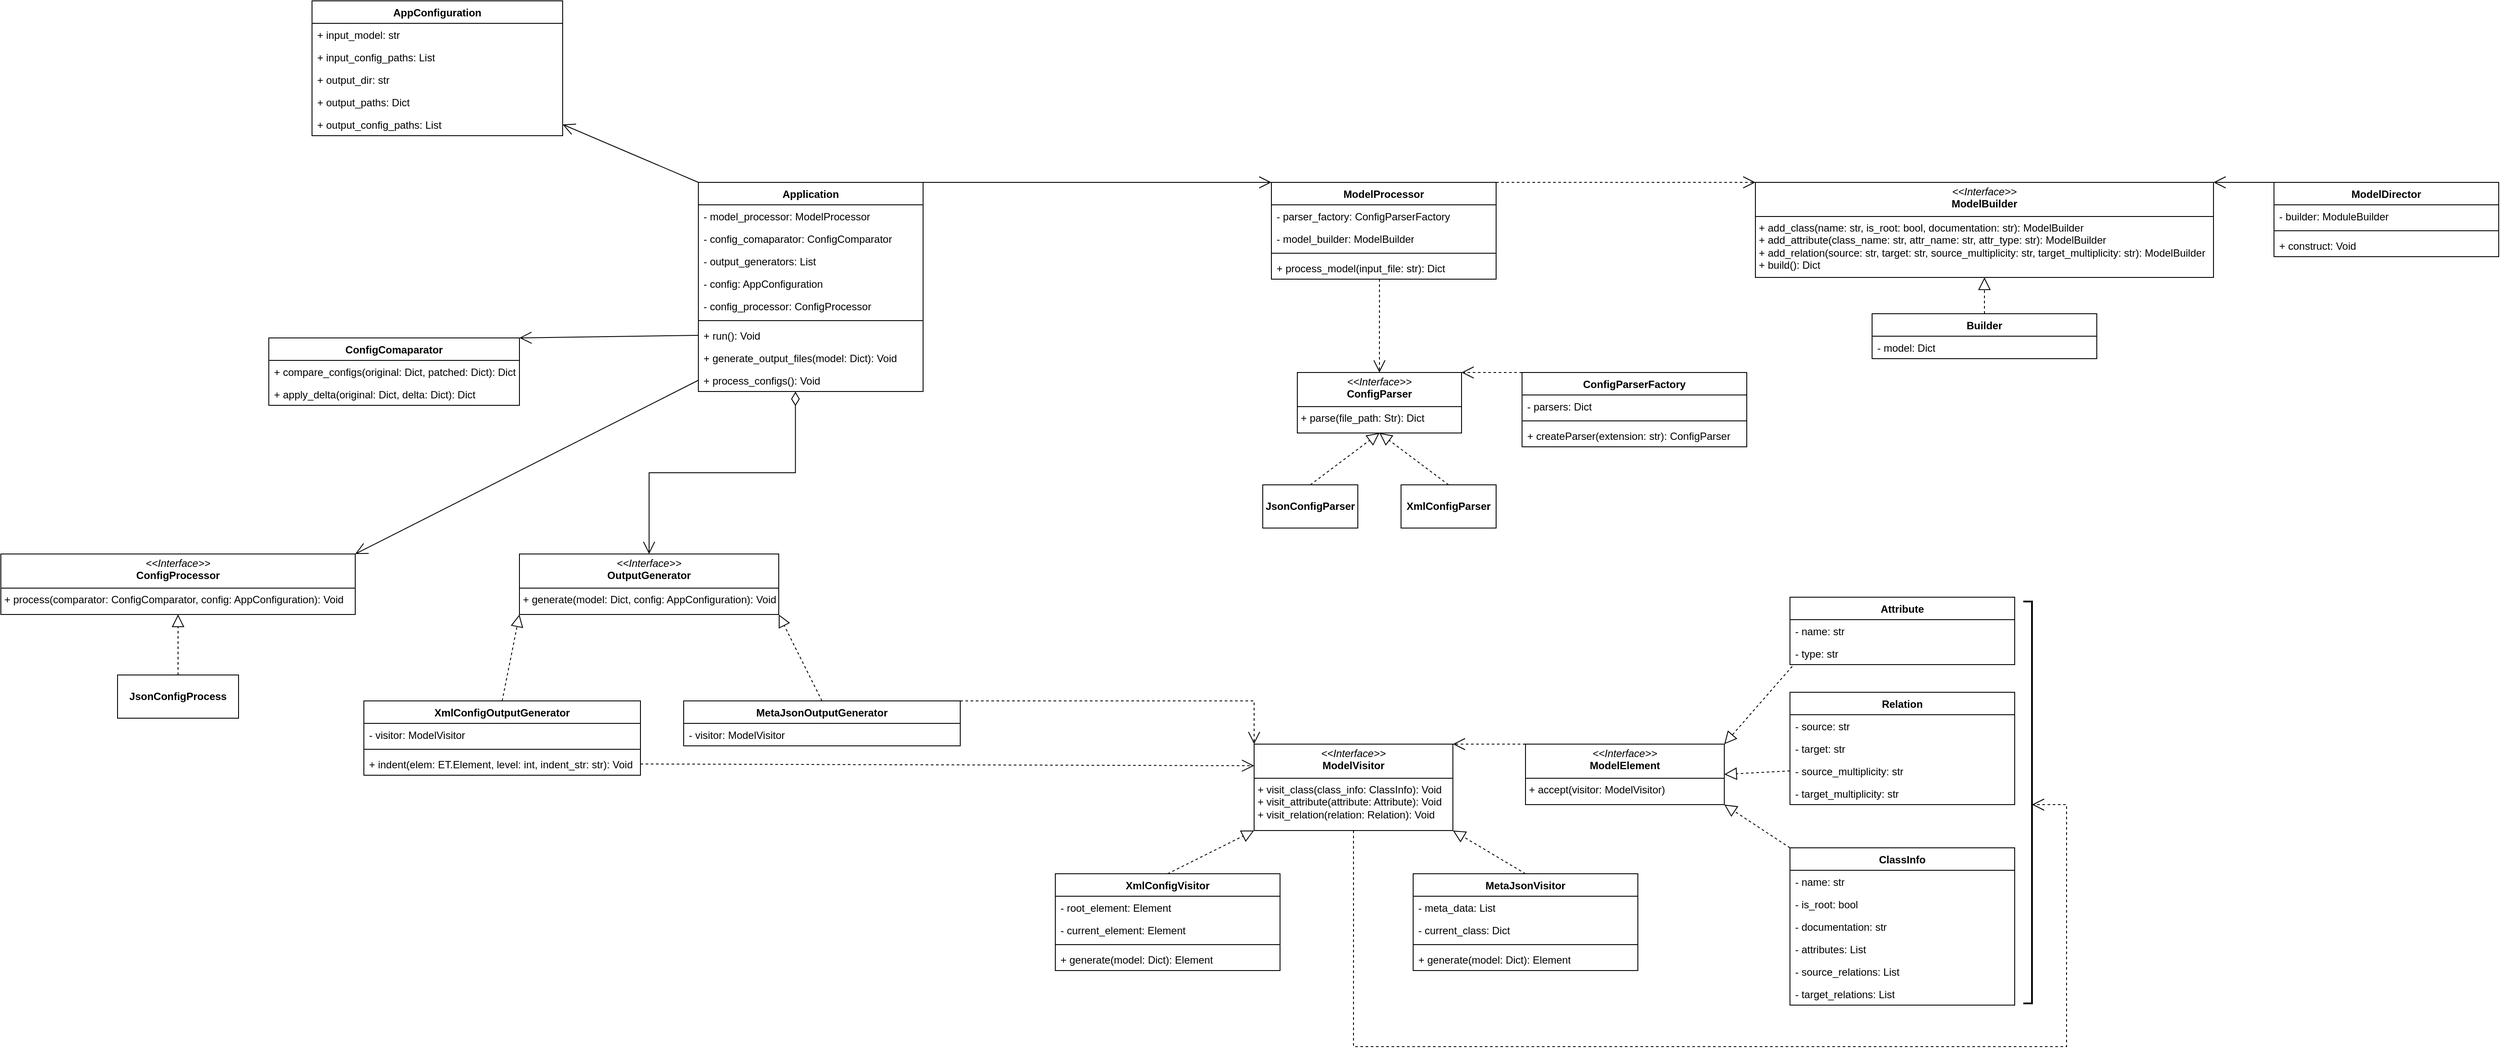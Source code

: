 <mxfile version="26.2.14">
  <diagram name="Страница — 1" id="XLZ8a2x_ipBU6Eq3fvFZ">
    <mxGraphModel dx="3387" dy="2212" grid="1" gridSize="10" guides="1" tooltips="1" connect="1" arrows="1" fold="1" page="1" pageScale="1" pageWidth="827" pageHeight="1169" math="0" shadow="0">
      <root>
        <mxCell id="0" />
        <mxCell id="1" parent="0" />
        <mxCell id="FcFjMqbY5WAz-j7tGgKp-8" value="&lt;p style=&quot;margin:0px;margin-top:4px;text-align:center;&quot;&gt;&lt;i&gt;&amp;lt;&amp;lt;Interface&amp;gt;&amp;gt;&lt;/i&gt;&lt;br&gt;&lt;b&gt;ConfigParser&lt;/b&gt;&lt;/p&gt;&lt;hr size=&quot;1&quot; style=&quot;border-style:solid;&quot;&gt;&lt;p style=&quot;margin:0px;margin-left:4px;&quot;&gt;+ parse(file_path: Str): Dict&lt;/p&gt;" style="verticalAlign=top;align=left;overflow=fill;html=1;whiteSpace=wrap;" parent="1" vertex="1">
          <mxGeometry x="150" y="220" width="190" height="70" as="geometry" />
        </mxCell>
        <mxCell id="FcFjMqbY5WAz-j7tGgKp-13" value="&lt;b&gt;JsonConfigParser&lt;/b&gt;" style="html=1;whiteSpace=wrap;" parent="1" vertex="1">
          <mxGeometry x="110" y="350" width="110" height="50" as="geometry" />
        </mxCell>
        <mxCell id="FcFjMqbY5WAz-j7tGgKp-14" value="&lt;b&gt;XmlConfigParser&lt;/b&gt;" style="html=1;whiteSpace=wrap;" parent="1" vertex="1">
          <mxGeometry x="270" y="350" width="110" height="50" as="geometry" />
        </mxCell>
        <mxCell id="FcFjMqbY5WAz-j7tGgKp-15" value="" style="endArrow=block;dashed=1;endFill=0;endSize=12;html=1;rounded=0;exitX=0.5;exitY=0;exitDx=0;exitDy=0;entryX=0.5;entryY=1;entryDx=0;entryDy=0;" parent="1" source="FcFjMqbY5WAz-j7tGgKp-13" target="FcFjMqbY5WAz-j7tGgKp-8" edge="1">
          <mxGeometry width="160" relative="1" as="geometry">
            <mxPoint x="170" y="290" as="sourcePoint" />
            <mxPoint x="330" y="290" as="targetPoint" />
          </mxGeometry>
        </mxCell>
        <mxCell id="FcFjMqbY5WAz-j7tGgKp-16" value="" style="endArrow=block;dashed=1;endFill=0;endSize=12;html=1;rounded=0;exitX=0.5;exitY=0;exitDx=0;exitDy=0;entryX=0.5;entryY=1;entryDx=0;entryDy=0;" parent="1" source="FcFjMqbY5WAz-j7tGgKp-14" target="FcFjMqbY5WAz-j7tGgKp-8" edge="1">
          <mxGeometry width="160" relative="1" as="geometry">
            <mxPoint x="175" y="360" as="sourcePoint" />
            <mxPoint x="255" y="300" as="targetPoint" />
          </mxGeometry>
        </mxCell>
        <mxCell id="FcFjMqbY5WAz-j7tGgKp-17" value="ConfigParserFactory" style="swimlane;fontStyle=1;align=center;verticalAlign=top;childLayout=stackLayout;horizontal=1;startSize=26;horizontalStack=0;resizeParent=1;resizeParentMax=0;resizeLast=0;collapsible=1;marginBottom=0;whiteSpace=wrap;html=1;" parent="1" vertex="1">
          <mxGeometry x="410" y="220" width="260" height="86" as="geometry" />
        </mxCell>
        <mxCell id="FcFjMqbY5WAz-j7tGgKp-29" value="- parsers: Dict" style="text;strokeColor=none;fillColor=none;align=left;verticalAlign=top;spacingLeft=4;spacingRight=4;overflow=hidden;rotatable=0;points=[[0,0.5],[1,0.5]];portConstraint=eastwest;whiteSpace=wrap;html=1;" parent="FcFjMqbY5WAz-j7tGgKp-17" vertex="1">
          <mxGeometry y="26" width="260" height="26" as="geometry" />
        </mxCell>
        <mxCell id="FcFjMqbY5WAz-j7tGgKp-28" value="" style="line;strokeWidth=1;fillColor=none;align=left;verticalAlign=middle;spacingTop=-1;spacingLeft=3;spacingRight=3;rotatable=0;labelPosition=right;points=[];portConstraint=eastwest;strokeColor=inherit;" parent="FcFjMqbY5WAz-j7tGgKp-17" vertex="1">
          <mxGeometry y="52" width="260" height="8" as="geometry" />
        </mxCell>
        <mxCell id="FcFjMqbY5WAz-j7tGgKp-20" value="+ createParser(extension: str): ConfigParser" style="text;strokeColor=none;fillColor=none;align=left;verticalAlign=top;spacingLeft=4;spacingRight=4;overflow=hidden;rotatable=0;points=[[0,0.5],[1,0.5]];portConstraint=eastwest;whiteSpace=wrap;html=1;" parent="FcFjMqbY5WAz-j7tGgKp-17" vertex="1">
          <mxGeometry y="60" width="260" height="26" as="geometry" />
        </mxCell>
        <mxCell id="FcFjMqbY5WAz-j7tGgKp-30" value="" style="endArrow=open;endSize=12;dashed=1;html=1;rounded=0;entryX=1;entryY=0;entryDx=0;entryDy=0;exitX=0;exitY=0;exitDx=0;exitDy=0;" parent="1" source="FcFjMqbY5WAz-j7tGgKp-17" target="FcFjMqbY5WAz-j7tGgKp-8" edge="1">
          <mxGeometry width="160" relative="1" as="geometry">
            <mxPoint x="120" y="130" as="sourcePoint" />
            <mxPoint x="200" y="170" as="targetPoint" />
          </mxGeometry>
        </mxCell>
        <mxCell id="FcFjMqbY5WAz-j7tGgKp-31" value="&lt;p style=&quot;margin:0px;margin-top:4px;text-align:center;&quot;&gt;&lt;i&gt;&amp;lt;&amp;lt;Interface&amp;gt;&amp;gt;&lt;/i&gt;&lt;br&gt;&lt;b&gt;ModelVisitor&lt;/b&gt;&lt;/p&gt;&lt;hr size=&quot;1&quot; style=&quot;border-style:solid;&quot;&gt;&lt;p style=&quot;margin:0px;margin-left:4px;&quot;&gt;+ visit_class(class_info: ClassInfo): Void&lt;/p&gt;&lt;p style=&quot;margin:0px;margin-left:4px;&quot;&gt;+ visit_attribute(attribute: Attribute): Void&lt;/p&gt;&lt;p style=&quot;margin:0px;margin-left:4px;&quot;&gt;+ visit_relation(relation: Relation): Void&lt;/p&gt;" style="verticalAlign=top;align=left;overflow=fill;html=1;whiteSpace=wrap;" parent="1" vertex="1">
          <mxGeometry x="100" y="650" width="230" height="100" as="geometry" />
        </mxCell>
        <mxCell id="FcFjMqbY5WAz-j7tGgKp-34" value="XmlConfigVisitor" style="swimlane;fontStyle=1;align=center;verticalAlign=top;childLayout=stackLayout;horizontal=1;startSize=26;horizontalStack=0;resizeParent=1;resizeParentMax=0;resizeLast=0;collapsible=1;marginBottom=0;whiteSpace=wrap;html=1;" parent="1" vertex="1">
          <mxGeometry x="-130" y="800" width="260" height="112" as="geometry" />
        </mxCell>
        <mxCell id="FcFjMqbY5WAz-j7tGgKp-35" value="- root_element: Element" style="text;strokeColor=none;fillColor=none;align=left;verticalAlign=top;spacingLeft=4;spacingRight=4;overflow=hidden;rotatable=0;points=[[0,0.5],[1,0.5]];portConstraint=eastwest;whiteSpace=wrap;html=1;" parent="FcFjMqbY5WAz-j7tGgKp-34" vertex="1">
          <mxGeometry y="26" width="260" height="26" as="geometry" />
        </mxCell>
        <mxCell id="FcFjMqbY5WAz-j7tGgKp-39" value="- current_element: Element" style="text;strokeColor=none;fillColor=none;align=left;verticalAlign=top;spacingLeft=4;spacingRight=4;overflow=hidden;rotatable=0;points=[[0,0.5],[1,0.5]];portConstraint=eastwest;whiteSpace=wrap;html=1;" parent="FcFjMqbY5WAz-j7tGgKp-34" vertex="1">
          <mxGeometry y="52" width="260" height="26" as="geometry" />
        </mxCell>
        <mxCell id="FcFjMqbY5WAz-j7tGgKp-36" value="" style="line;strokeWidth=1;fillColor=none;align=left;verticalAlign=middle;spacingTop=-1;spacingLeft=3;spacingRight=3;rotatable=0;labelPosition=right;points=[];portConstraint=eastwest;strokeColor=inherit;" parent="FcFjMqbY5WAz-j7tGgKp-34" vertex="1">
          <mxGeometry y="78" width="260" height="8" as="geometry" />
        </mxCell>
        <mxCell id="FcFjMqbY5WAz-j7tGgKp-37" value="+ generate(model: Dict): Element" style="text;strokeColor=none;fillColor=none;align=left;verticalAlign=top;spacingLeft=4;spacingRight=4;overflow=hidden;rotatable=0;points=[[0,0.5],[1,0.5]];portConstraint=eastwest;whiteSpace=wrap;html=1;" parent="FcFjMqbY5WAz-j7tGgKp-34" vertex="1">
          <mxGeometry y="86" width="260" height="26" as="geometry" />
        </mxCell>
        <mxCell id="FcFjMqbY5WAz-j7tGgKp-40" value="" style="endArrow=block;dashed=1;endFill=0;endSize=12;html=1;rounded=0;exitX=0.5;exitY=0;exitDx=0;exitDy=0;entryX=0;entryY=1;entryDx=0;entryDy=0;" parent="1" source="FcFjMqbY5WAz-j7tGgKp-34" target="FcFjMqbY5WAz-j7tGgKp-31" edge="1">
          <mxGeometry width="160" relative="1" as="geometry">
            <mxPoint y="780" as="sourcePoint" />
            <mxPoint x="80" y="720" as="targetPoint" />
          </mxGeometry>
        </mxCell>
        <mxCell id="FcFjMqbY5WAz-j7tGgKp-41" value="MetaJsonVisitor" style="swimlane;fontStyle=1;align=center;verticalAlign=top;childLayout=stackLayout;horizontal=1;startSize=26;horizontalStack=0;resizeParent=1;resizeParentMax=0;resizeLast=0;collapsible=1;marginBottom=0;whiteSpace=wrap;html=1;" parent="1" vertex="1">
          <mxGeometry x="284" y="800" width="260" height="112" as="geometry" />
        </mxCell>
        <mxCell id="FcFjMqbY5WAz-j7tGgKp-42" value="- meta_data: List" style="text;strokeColor=none;fillColor=none;align=left;verticalAlign=top;spacingLeft=4;spacingRight=4;overflow=hidden;rotatable=0;points=[[0,0.5],[1,0.5]];portConstraint=eastwest;whiteSpace=wrap;html=1;" parent="FcFjMqbY5WAz-j7tGgKp-41" vertex="1">
          <mxGeometry y="26" width="260" height="26" as="geometry" />
        </mxCell>
        <mxCell id="FcFjMqbY5WAz-j7tGgKp-43" value="- current_class: Dict" style="text;strokeColor=none;fillColor=none;align=left;verticalAlign=top;spacingLeft=4;spacingRight=4;overflow=hidden;rotatable=0;points=[[0,0.5],[1,0.5]];portConstraint=eastwest;whiteSpace=wrap;html=1;" parent="FcFjMqbY5WAz-j7tGgKp-41" vertex="1">
          <mxGeometry y="52" width="260" height="26" as="geometry" />
        </mxCell>
        <mxCell id="FcFjMqbY5WAz-j7tGgKp-44" value="" style="line;strokeWidth=1;fillColor=none;align=left;verticalAlign=middle;spacingTop=-1;spacingLeft=3;spacingRight=3;rotatable=0;labelPosition=right;points=[];portConstraint=eastwest;strokeColor=inherit;" parent="FcFjMqbY5WAz-j7tGgKp-41" vertex="1">
          <mxGeometry y="78" width="260" height="8" as="geometry" />
        </mxCell>
        <mxCell id="FcFjMqbY5WAz-j7tGgKp-45" value="+ generate(model: Dict): Element" style="text;strokeColor=none;fillColor=none;align=left;verticalAlign=top;spacingLeft=4;spacingRight=4;overflow=hidden;rotatable=0;points=[[0,0.5],[1,0.5]];portConstraint=eastwest;whiteSpace=wrap;html=1;" parent="FcFjMqbY5WAz-j7tGgKp-41" vertex="1">
          <mxGeometry y="86" width="260" height="26" as="geometry" />
        </mxCell>
        <mxCell id="FcFjMqbY5WAz-j7tGgKp-46" value="&lt;p style=&quot;margin:0px;margin-top:4px;text-align:center;&quot;&gt;&lt;i&gt;&amp;lt;&amp;lt;Interface&amp;gt;&amp;gt;&lt;/i&gt;&lt;br&gt;&lt;b&gt;ModelElement&lt;/b&gt;&lt;/p&gt;&lt;hr size=&quot;1&quot; style=&quot;border-style:solid;&quot;&gt;&lt;p style=&quot;margin:0px;margin-left:4px;&quot;&gt;+ accept(visitor: ModelVisitor)&lt;/p&gt;" style="verticalAlign=top;align=left;overflow=fill;html=1;whiteSpace=wrap;" parent="1" vertex="1">
          <mxGeometry x="414" y="650" width="230" height="70" as="geometry" />
        </mxCell>
        <mxCell id="FcFjMqbY5WAz-j7tGgKp-47" value="" style="endArrow=open;endSize=12;dashed=1;html=1;rounded=0;entryX=1;entryY=0;entryDx=0;entryDy=0;exitX=0;exitY=0;exitDx=0;exitDy=0;" parent="1" source="FcFjMqbY5WAz-j7tGgKp-46" target="FcFjMqbY5WAz-j7tGgKp-31" edge="1">
          <mxGeometry width="160" relative="1" as="geometry">
            <mxPoint x="320" y="730" as="sourcePoint" />
            <mxPoint x="480" y="730" as="targetPoint" />
          </mxGeometry>
        </mxCell>
        <mxCell id="FcFjMqbY5WAz-j7tGgKp-49" value="" style="endArrow=block;dashed=1;endFill=0;endSize=12;html=1;rounded=0;exitX=0.5;exitY=0;exitDx=0;exitDy=0;entryX=1;entryY=1;entryDx=0;entryDy=0;" parent="1" source="FcFjMqbY5WAz-j7tGgKp-41" target="FcFjMqbY5WAz-j7tGgKp-31" edge="1">
          <mxGeometry width="160" relative="1" as="geometry">
            <mxPoint x="10" y="810" as="sourcePoint" />
            <mxPoint x="110" y="760" as="targetPoint" />
          </mxGeometry>
        </mxCell>
        <mxCell id="FcFjMqbY5WAz-j7tGgKp-50" value="Relation" style="swimlane;fontStyle=1;align=center;verticalAlign=top;childLayout=stackLayout;horizontal=1;startSize=26;horizontalStack=0;resizeParent=1;resizeParentMax=0;resizeLast=0;collapsible=1;marginBottom=0;whiteSpace=wrap;html=1;" parent="1" vertex="1">
          <mxGeometry x="720" y="590" width="260" height="130" as="geometry" />
        </mxCell>
        <mxCell id="FcFjMqbY5WAz-j7tGgKp-51" value="- source: str" style="text;strokeColor=none;fillColor=none;align=left;verticalAlign=top;spacingLeft=4;spacingRight=4;overflow=hidden;rotatable=0;points=[[0,0.5],[1,0.5]];portConstraint=eastwest;whiteSpace=wrap;html=1;" parent="FcFjMqbY5WAz-j7tGgKp-50" vertex="1">
          <mxGeometry y="26" width="260" height="26" as="geometry" />
        </mxCell>
        <mxCell id="FcFjMqbY5WAz-j7tGgKp-52" value="- target: str" style="text;strokeColor=none;fillColor=none;align=left;verticalAlign=top;spacingLeft=4;spacingRight=4;overflow=hidden;rotatable=0;points=[[0,0.5],[1,0.5]];portConstraint=eastwest;whiteSpace=wrap;html=1;" parent="FcFjMqbY5WAz-j7tGgKp-50" vertex="1">
          <mxGeometry y="52" width="260" height="26" as="geometry" />
        </mxCell>
        <mxCell id="FcFjMqbY5WAz-j7tGgKp-65" value="- source_multiplicity: str" style="text;strokeColor=none;fillColor=none;align=left;verticalAlign=top;spacingLeft=4;spacingRight=4;overflow=hidden;rotatable=0;points=[[0,0.5],[1,0.5]];portConstraint=eastwest;whiteSpace=wrap;html=1;" parent="FcFjMqbY5WAz-j7tGgKp-50" vertex="1">
          <mxGeometry y="78" width="260" height="26" as="geometry" />
        </mxCell>
        <mxCell id="FcFjMqbY5WAz-j7tGgKp-66" value="- target_multiplicity: str" style="text;strokeColor=none;fillColor=none;align=left;verticalAlign=top;spacingLeft=4;spacingRight=4;overflow=hidden;rotatable=0;points=[[0,0.5],[1,0.5]];portConstraint=eastwest;whiteSpace=wrap;html=1;" parent="FcFjMqbY5WAz-j7tGgKp-50" vertex="1">
          <mxGeometry y="104" width="260" height="26" as="geometry" />
        </mxCell>
        <mxCell id="FcFjMqbY5WAz-j7tGgKp-55" value="ClassInfo" style="swimlane;fontStyle=1;align=center;verticalAlign=top;childLayout=stackLayout;horizontal=1;startSize=26;horizontalStack=0;resizeParent=1;resizeParentMax=0;resizeLast=0;collapsible=1;marginBottom=0;whiteSpace=wrap;html=1;" parent="1" vertex="1">
          <mxGeometry x="720" y="770" width="260" height="182" as="geometry" />
        </mxCell>
        <mxCell id="FcFjMqbY5WAz-j7tGgKp-56" value="- name: str" style="text;strokeColor=none;fillColor=none;align=left;verticalAlign=top;spacingLeft=4;spacingRight=4;overflow=hidden;rotatable=0;points=[[0,0.5],[1,0.5]];portConstraint=eastwest;whiteSpace=wrap;html=1;" parent="FcFjMqbY5WAz-j7tGgKp-55" vertex="1">
          <mxGeometry y="26" width="260" height="26" as="geometry" />
        </mxCell>
        <mxCell id="FcFjMqbY5WAz-j7tGgKp-57" value="- is_root: bool" style="text;strokeColor=none;fillColor=none;align=left;verticalAlign=top;spacingLeft=4;spacingRight=4;overflow=hidden;rotatable=0;points=[[0,0.5],[1,0.5]];portConstraint=eastwest;whiteSpace=wrap;html=1;" parent="FcFjMqbY5WAz-j7tGgKp-55" vertex="1">
          <mxGeometry y="52" width="260" height="26" as="geometry" />
        </mxCell>
        <mxCell id="FcFjMqbY5WAz-j7tGgKp-67" value="- documentation: str" style="text;strokeColor=none;fillColor=none;align=left;verticalAlign=top;spacingLeft=4;spacingRight=4;overflow=hidden;rotatable=0;points=[[0,0.5],[1,0.5]];portConstraint=eastwest;whiteSpace=wrap;html=1;" parent="FcFjMqbY5WAz-j7tGgKp-55" vertex="1">
          <mxGeometry y="78" width="260" height="26" as="geometry" />
        </mxCell>
        <mxCell id="FcFjMqbY5WAz-j7tGgKp-68" value="- attributes: List" style="text;strokeColor=none;fillColor=none;align=left;verticalAlign=top;spacingLeft=4;spacingRight=4;overflow=hidden;rotatable=0;points=[[0,0.5],[1,0.5]];portConstraint=eastwest;whiteSpace=wrap;html=1;" parent="FcFjMqbY5WAz-j7tGgKp-55" vertex="1">
          <mxGeometry y="104" width="260" height="26" as="geometry" />
        </mxCell>
        <mxCell id="FcFjMqbY5WAz-j7tGgKp-69" value="- source_relations: List" style="text;strokeColor=none;fillColor=none;align=left;verticalAlign=top;spacingLeft=4;spacingRight=4;overflow=hidden;rotatable=0;points=[[0,0.5],[1,0.5]];portConstraint=eastwest;whiteSpace=wrap;html=1;" parent="FcFjMqbY5WAz-j7tGgKp-55" vertex="1">
          <mxGeometry y="130" width="260" height="26" as="geometry" />
        </mxCell>
        <mxCell id="FcFjMqbY5WAz-j7tGgKp-70" value="- target_relations: List" style="text;strokeColor=none;fillColor=none;align=left;verticalAlign=top;spacingLeft=4;spacingRight=4;overflow=hidden;rotatable=0;points=[[0,0.5],[1,0.5]];portConstraint=eastwest;whiteSpace=wrap;html=1;" parent="FcFjMqbY5WAz-j7tGgKp-55" vertex="1">
          <mxGeometry y="156" width="260" height="26" as="geometry" />
        </mxCell>
        <mxCell id="FcFjMqbY5WAz-j7tGgKp-60" value="Attribute" style="swimlane;fontStyle=1;align=center;verticalAlign=top;childLayout=stackLayout;horizontal=1;startSize=26;horizontalStack=0;resizeParent=1;resizeParentMax=0;resizeLast=0;collapsible=1;marginBottom=0;whiteSpace=wrap;html=1;" parent="1" vertex="1">
          <mxGeometry x="720" y="480" width="260" height="78" as="geometry" />
        </mxCell>
        <mxCell id="FcFjMqbY5WAz-j7tGgKp-61" value="- name: str" style="text;strokeColor=none;fillColor=none;align=left;verticalAlign=top;spacingLeft=4;spacingRight=4;overflow=hidden;rotatable=0;points=[[0,0.5],[1,0.5]];portConstraint=eastwest;whiteSpace=wrap;html=1;" parent="FcFjMqbY5WAz-j7tGgKp-60" vertex="1">
          <mxGeometry y="26" width="260" height="26" as="geometry" />
        </mxCell>
        <mxCell id="FcFjMqbY5WAz-j7tGgKp-62" value="- type: str" style="text;strokeColor=none;fillColor=none;align=left;verticalAlign=top;spacingLeft=4;spacingRight=4;overflow=hidden;rotatable=0;points=[[0,0.5],[1,0.5]];portConstraint=eastwest;whiteSpace=wrap;html=1;" parent="FcFjMqbY5WAz-j7tGgKp-60" vertex="1">
          <mxGeometry y="52" width="260" height="26" as="geometry" />
        </mxCell>
        <mxCell id="FcFjMqbY5WAz-j7tGgKp-71" value="" style="endArrow=block;dashed=1;endFill=0;endSize=12;html=1;rounded=0;exitX=0.01;exitY=1.077;exitDx=0;exitDy=0;entryX=1;entryY=0;entryDx=0;entryDy=0;exitPerimeter=0;" parent="1" source="FcFjMqbY5WAz-j7tGgKp-62" target="FcFjMqbY5WAz-j7tGgKp-46" edge="1">
          <mxGeometry width="160" relative="1" as="geometry">
            <mxPoint x="674" y="635" as="sourcePoint" />
            <mxPoint x="590" y="585" as="targetPoint" />
          </mxGeometry>
        </mxCell>
        <mxCell id="FcFjMqbY5WAz-j7tGgKp-72" value="" style="endArrow=block;dashed=1;endFill=0;endSize=12;html=1;rounded=0;exitX=0;exitY=0.5;exitDx=0;exitDy=0;entryX=1;entryY=0.5;entryDx=0;entryDy=0;" parent="1" source="FcFjMqbY5WAz-j7tGgKp-65" target="FcFjMqbY5WAz-j7tGgKp-46" edge="1">
          <mxGeometry width="160" relative="1" as="geometry">
            <mxPoint x="733" y="570" as="sourcePoint" />
            <mxPoint x="654" y="660" as="targetPoint" />
          </mxGeometry>
        </mxCell>
        <mxCell id="FcFjMqbY5WAz-j7tGgKp-73" value="" style="endArrow=block;dashed=1;endFill=0;endSize=12;html=1;rounded=0;exitX=0;exitY=0;exitDx=0;exitDy=0;entryX=1;entryY=1;entryDx=0;entryDy=0;" parent="1" source="FcFjMqbY5WAz-j7tGgKp-55" target="FcFjMqbY5WAz-j7tGgKp-46" edge="1">
          <mxGeometry width="160" relative="1" as="geometry">
            <mxPoint x="730" y="691" as="sourcePoint" />
            <mxPoint x="654" y="695" as="targetPoint" />
          </mxGeometry>
        </mxCell>
        <mxCell id="FcFjMqbY5WAz-j7tGgKp-74" value="" style="endArrow=open;endSize=12;dashed=1;html=1;rounded=0;exitX=0.5;exitY=1;exitDx=0;exitDy=0;" parent="1" source="FcFjMqbY5WAz-j7tGgKp-31" edge="1">
          <mxGeometry width="160" relative="1" as="geometry">
            <mxPoint x="530" y="680" as="sourcePoint" />
            <mxPoint x="1000" y="720" as="targetPoint" />
            <Array as="points">
              <mxPoint x="215" y="1000" />
              <mxPoint x="1040" y="1000" />
              <mxPoint x="1040" y="720" />
            </Array>
          </mxGeometry>
        </mxCell>
        <mxCell id="FcFjMqbY5WAz-j7tGgKp-75" value="" style="strokeWidth=2;html=1;shape=mxgraph.flowchart.annotation_1;align=left;pointerEvents=1;rotation=-180;" parent="1" vertex="1">
          <mxGeometry x="990" y="485" width="10" height="465" as="geometry" />
        </mxCell>
        <mxCell id="FcFjMqbY5WAz-j7tGgKp-76" value="ModelProcessor" style="swimlane;fontStyle=1;align=center;verticalAlign=top;childLayout=stackLayout;horizontal=1;startSize=26;horizontalStack=0;resizeParent=1;resizeParentMax=0;resizeLast=0;collapsible=1;marginBottom=0;whiteSpace=wrap;html=1;" parent="1" vertex="1">
          <mxGeometry x="120" width="260" height="112" as="geometry" />
        </mxCell>
        <mxCell id="FcFjMqbY5WAz-j7tGgKp-77" value="- parser_factory: ConfigParserFactory" style="text;strokeColor=none;fillColor=none;align=left;verticalAlign=top;spacingLeft=4;spacingRight=4;overflow=hidden;rotatable=0;points=[[0,0.5],[1,0.5]];portConstraint=eastwest;whiteSpace=wrap;html=1;" parent="FcFjMqbY5WAz-j7tGgKp-76" vertex="1">
          <mxGeometry y="26" width="260" height="26" as="geometry" />
        </mxCell>
        <mxCell id="FcFjMqbY5WAz-j7tGgKp-78" value="- model_builder: ModelBuilder" style="text;strokeColor=none;fillColor=none;align=left;verticalAlign=top;spacingLeft=4;spacingRight=4;overflow=hidden;rotatable=0;points=[[0,0.5],[1,0.5]];portConstraint=eastwest;whiteSpace=wrap;html=1;" parent="FcFjMqbY5WAz-j7tGgKp-76" vertex="1">
          <mxGeometry y="52" width="260" height="26" as="geometry" />
        </mxCell>
        <mxCell id="FcFjMqbY5WAz-j7tGgKp-79" value="" style="line;strokeWidth=1;fillColor=none;align=left;verticalAlign=middle;spacingTop=-1;spacingLeft=3;spacingRight=3;rotatable=0;labelPosition=right;points=[];portConstraint=eastwest;strokeColor=inherit;" parent="FcFjMqbY5WAz-j7tGgKp-76" vertex="1">
          <mxGeometry y="78" width="260" height="8" as="geometry" />
        </mxCell>
        <mxCell id="FcFjMqbY5WAz-j7tGgKp-80" value="+ process_model(input_file: str): Dict" style="text;strokeColor=none;fillColor=none;align=left;verticalAlign=top;spacingLeft=4;spacingRight=4;overflow=hidden;rotatable=0;points=[[0,0.5],[1,0.5]];portConstraint=eastwest;whiteSpace=wrap;html=1;" parent="FcFjMqbY5WAz-j7tGgKp-76" vertex="1">
          <mxGeometry y="86" width="260" height="26" as="geometry" />
        </mxCell>
        <mxCell id="FcFjMqbY5WAz-j7tGgKp-81" value="" style="endArrow=open;endSize=12;dashed=1;html=1;rounded=0;entryX=0.5;entryY=0;entryDx=0;entryDy=0;exitX=0.481;exitY=0.998;exitDx=0;exitDy=0;exitPerimeter=0;" parent="1" source="FcFjMqbY5WAz-j7tGgKp-80" target="FcFjMqbY5WAz-j7tGgKp-8" edge="1">
          <mxGeometry width="160" relative="1" as="geometry">
            <mxPoint x="420" y="230" as="sourcePoint" />
            <mxPoint x="350" y="230" as="targetPoint" />
          </mxGeometry>
        </mxCell>
        <mxCell id="FcFjMqbY5WAz-j7tGgKp-87" value="&lt;p style=&quot;margin:0px;margin-top:4px;text-align:center;&quot;&gt;&lt;i&gt;&amp;lt;&amp;lt;Interface&amp;gt;&amp;gt;&lt;/i&gt;&lt;br&gt;&lt;b&gt;ModelBuilder&lt;/b&gt;&lt;/p&gt;&lt;hr size=&quot;1&quot; style=&quot;border-style:solid;&quot;&gt;&lt;p style=&quot;margin:0px;margin-left:4px;&quot;&gt;+ add_class(name: str, is_root: bool, documentation: str): ModelBuilder&lt;/p&gt;&lt;p style=&quot;margin:0px;margin-left:4px;&quot;&gt;+ add_attribute(class_name: str, attr_name: str, attr_type: str):&amp;nbsp;&lt;span style=&quot;background-color: transparent; color: light-dark(rgb(0, 0, 0), rgb(255, 255, 255));&quot;&gt;ModelBuilder&lt;/span&gt;&lt;/p&gt;&lt;p style=&quot;margin:0px;margin-left:4px;&quot;&gt;+ add_relation(&lt;span style=&quot;background-color: transparent;&quot;&gt;source: str, target: str,&amp;nbsp;&lt;/span&gt;&lt;span style=&quot;background-color: transparent; color: light-dark(rgb(0, 0, 0), rgb(255, 255, 255));&quot;&gt;source_multiplicity: str, target_multiplicity: str&lt;/span&gt;&lt;span style=&quot;background-color: transparent; color: light-dark(rgb(0, 0, 0), rgb(255, 255, 255));&quot;&gt;):&amp;nbsp;&lt;/span&gt;&lt;span style=&quot;background-color: transparent; color: light-dark(rgb(0, 0, 0), rgb(255, 255, 255));&quot;&gt;ModelBuilder&lt;/span&gt;&lt;/p&gt;&lt;p style=&quot;margin:0px;margin-left:4px;&quot;&gt;&lt;span style=&quot;background-color: transparent; color: light-dark(rgb(0, 0, 0), rgb(255, 255, 255));&quot;&gt;+ build(): Dict&lt;/span&gt;&lt;/p&gt;" style="verticalAlign=top;align=left;overflow=fill;html=1;whiteSpace=wrap;" parent="1" vertex="1">
          <mxGeometry x="680" width="530" height="110" as="geometry" />
        </mxCell>
        <mxCell id="FcFjMqbY5WAz-j7tGgKp-88" value="Builder" style="swimlane;fontStyle=1;align=center;verticalAlign=top;childLayout=stackLayout;horizontal=1;startSize=26;horizontalStack=0;resizeParent=1;resizeParentMax=0;resizeLast=0;collapsible=1;marginBottom=0;whiteSpace=wrap;html=1;" parent="1" vertex="1">
          <mxGeometry x="815" y="152" width="260" height="52" as="geometry" />
        </mxCell>
        <mxCell id="FcFjMqbY5WAz-j7tGgKp-89" value="- model: Dict" style="text;strokeColor=none;fillColor=none;align=left;verticalAlign=top;spacingLeft=4;spacingRight=4;overflow=hidden;rotatable=0;points=[[0,0.5],[1,0.5]];portConstraint=eastwest;whiteSpace=wrap;html=1;" parent="FcFjMqbY5WAz-j7tGgKp-88" vertex="1">
          <mxGeometry y="26" width="260" height="26" as="geometry" />
        </mxCell>
        <mxCell id="FcFjMqbY5WAz-j7tGgKp-92" value="" style="endArrow=block;dashed=1;endFill=0;endSize=12;html=1;rounded=0;exitX=0.5;exitY=0;exitDx=0;exitDy=0;entryX=0.5;entryY=1;entryDx=0;entryDy=0;" parent="1" source="FcFjMqbY5WAz-j7tGgKp-88" target="FcFjMqbY5WAz-j7tGgKp-87" edge="1">
          <mxGeometry width="160" relative="1" as="geometry">
            <mxPoint x="553" y="390" as="sourcePoint" />
            <mxPoint x="474" y="480" as="targetPoint" />
          </mxGeometry>
        </mxCell>
        <mxCell id="FcFjMqbY5WAz-j7tGgKp-93" value="ModelDirector" style="swimlane;fontStyle=1;align=center;verticalAlign=top;childLayout=stackLayout;horizontal=1;startSize=26;horizontalStack=0;resizeParent=1;resizeParentMax=0;resizeLast=0;collapsible=1;marginBottom=0;whiteSpace=wrap;html=1;" parent="1" vertex="1">
          <mxGeometry x="1280" width="260" height="86" as="geometry" />
        </mxCell>
        <mxCell id="FcFjMqbY5WAz-j7tGgKp-94" value="- builder: ModuleBuilder" style="text;strokeColor=none;fillColor=none;align=left;verticalAlign=top;spacingLeft=4;spacingRight=4;overflow=hidden;rotatable=0;points=[[0,0.5],[1,0.5]];portConstraint=eastwest;whiteSpace=wrap;html=1;" parent="FcFjMqbY5WAz-j7tGgKp-93" vertex="1">
          <mxGeometry y="26" width="260" height="26" as="geometry" />
        </mxCell>
        <mxCell id="FcFjMqbY5WAz-j7tGgKp-96" value="" style="line;strokeWidth=1;fillColor=none;align=left;verticalAlign=middle;spacingTop=-1;spacingLeft=3;spacingRight=3;rotatable=0;labelPosition=right;points=[];portConstraint=eastwest;strokeColor=inherit;" parent="FcFjMqbY5WAz-j7tGgKp-93" vertex="1">
          <mxGeometry y="52" width="260" height="8" as="geometry" />
        </mxCell>
        <mxCell id="FcFjMqbY5WAz-j7tGgKp-97" value="+ construct: Void" style="text;strokeColor=none;fillColor=none;align=left;verticalAlign=top;spacingLeft=4;spacingRight=4;overflow=hidden;rotatable=0;points=[[0,0.5],[1,0.5]];portConstraint=eastwest;whiteSpace=wrap;html=1;" parent="FcFjMqbY5WAz-j7tGgKp-93" vertex="1">
          <mxGeometry y="60" width="260" height="26" as="geometry" />
        </mxCell>
        <mxCell id="FcFjMqbY5WAz-j7tGgKp-95" value="" style="endArrow=open;endFill=1;endSize=12;html=1;rounded=0;entryX=1;entryY=0;entryDx=0;entryDy=0;exitX=0;exitY=0;exitDx=0;exitDy=0;" parent="1" source="FcFjMqbY5WAz-j7tGgKp-93" target="FcFjMqbY5WAz-j7tGgKp-87" edge="1">
          <mxGeometry width="160" relative="1" as="geometry">
            <mxPoint x="800" y="460" as="sourcePoint" />
            <mxPoint x="960" y="460" as="targetPoint" />
          </mxGeometry>
        </mxCell>
        <mxCell id="FcFjMqbY5WAz-j7tGgKp-98" value="" style="endArrow=open;endSize=12;dashed=1;html=1;rounded=0;entryX=0;entryY=0;entryDx=0;entryDy=0;exitX=1;exitY=0;exitDx=0;exitDy=0;" parent="1" source="FcFjMqbY5WAz-j7tGgKp-76" target="FcFjMqbY5WAz-j7tGgKp-87" edge="1">
          <mxGeometry width="160" relative="1" as="geometry">
            <mxPoint x="255" y="122" as="sourcePoint" />
            <mxPoint x="255" y="230" as="targetPoint" />
          </mxGeometry>
        </mxCell>
        <mxCell id="FcFjMqbY5WAz-j7tGgKp-99" value="Application" style="swimlane;fontStyle=1;align=center;verticalAlign=top;childLayout=stackLayout;horizontal=1;startSize=26;horizontalStack=0;resizeParent=1;resizeParentMax=0;resizeLast=0;collapsible=1;marginBottom=0;whiteSpace=wrap;html=1;" parent="1" vertex="1">
          <mxGeometry x="-543" width="260" height="242" as="geometry" />
        </mxCell>
        <mxCell id="FcFjMqbY5WAz-j7tGgKp-100" value="- model_processor: ModelProcessor" style="text;strokeColor=none;fillColor=none;align=left;verticalAlign=top;spacingLeft=4;spacingRight=4;overflow=hidden;rotatable=0;points=[[0,0.5],[1,0.5]];portConstraint=eastwest;whiteSpace=wrap;html=1;" parent="FcFjMqbY5WAz-j7tGgKp-99" vertex="1">
          <mxGeometry y="26" width="260" height="26" as="geometry" />
        </mxCell>
        <mxCell id="FcFjMqbY5WAz-j7tGgKp-104" value="- config_comaparator: ConfigComparator" style="text;strokeColor=none;fillColor=none;align=left;verticalAlign=top;spacingLeft=4;spacingRight=4;overflow=hidden;rotatable=0;points=[[0,0.5],[1,0.5]];portConstraint=eastwest;whiteSpace=wrap;html=1;" parent="FcFjMqbY5WAz-j7tGgKp-99" vertex="1">
          <mxGeometry y="52" width="260" height="26" as="geometry" />
        </mxCell>
        <mxCell id="FcFjMqbY5WAz-j7tGgKp-101" value="- output_generators: List" style="text;strokeColor=none;fillColor=none;align=left;verticalAlign=top;spacingLeft=4;spacingRight=4;overflow=hidden;rotatable=0;points=[[0,0.5],[1,0.5]];portConstraint=eastwest;whiteSpace=wrap;html=1;" parent="FcFjMqbY5WAz-j7tGgKp-99" vertex="1">
          <mxGeometry y="78" width="260" height="26" as="geometry" />
        </mxCell>
        <mxCell id="FcFjMqbY5WAz-j7tGgKp-106" value="- config: AppConfiguration&amp;nbsp;" style="text;strokeColor=none;fillColor=none;align=left;verticalAlign=top;spacingLeft=4;spacingRight=4;overflow=hidden;rotatable=0;points=[[0,0.5],[1,0.5]];portConstraint=eastwest;whiteSpace=wrap;html=1;" parent="FcFjMqbY5WAz-j7tGgKp-99" vertex="1">
          <mxGeometry y="104" width="260" height="26" as="geometry" />
        </mxCell>
        <mxCell id="FcFjMqbY5WAz-j7tGgKp-107" value="- config_processor: ConfigProcessor&amp;nbsp;" style="text;strokeColor=none;fillColor=none;align=left;verticalAlign=top;spacingLeft=4;spacingRight=4;overflow=hidden;rotatable=0;points=[[0,0.5],[1,0.5]];portConstraint=eastwest;whiteSpace=wrap;html=1;" parent="FcFjMqbY5WAz-j7tGgKp-99" vertex="1">
          <mxGeometry y="130" width="260" height="26" as="geometry" />
        </mxCell>
        <mxCell id="FcFjMqbY5WAz-j7tGgKp-102" value="" style="line;strokeWidth=1;fillColor=none;align=left;verticalAlign=middle;spacingTop=-1;spacingLeft=3;spacingRight=3;rotatable=0;labelPosition=right;points=[];portConstraint=eastwest;strokeColor=inherit;" parent="FcFjMqbY5WAz-j7tGgKp-99" vertex="1">
          <mxGeometry y="156" width="260" height="8" as="geometry" />
        </mxCell>
        <mxCell id="FcFjMqbY5WAz-j7tGgKp-103" value="+ run(): Void" style="text;strokeColor=none;fillColor=none;align=left;verticalAlign=top;spacingLeft=4;spacingRight=4;overflow=hidden;rotatable=0;points=[[0,0.5],[1,0.5]];portConstraint=eastwest;whiteSpace=wrap;html=1;" parent="FcFjMqbY5WAz-j7tGgKp-99" vertex="1">
          <mxGeometry y="164" width="260" height="26" as="geometry" />
        </mxCell>
        <mxCell id="qNrjY2vWBlWtk4YNLfsR-1" value="+ generate_output_files(model: Dict): Void" style="text;strokeColor=none;fillColor=none;align=left;verticalAlign=top;spacingLeft=4;spacingRight=4;overflow=hidden;rotatable=0;points=[[0,0.5],[1,0.5]];portConstraint=eastwest;whiteSpace=wrap;html=1;" vertex="1" parent="FcFjMqbY5WAz-j7tGgKp-99">
          <mxGeometry y="190" width="260" height="26" as="geometry" />
        </mxCell>
        <mxCell id="qNrjY2vWBlWtk4YNLfsR-2" value="+ process_configs(): Void" style="text;strokeColor=none;fillColor=none;align=left;verticalAlign=top;spacingLeft=4;spacingRight=4;overflow=hidden;rotatable=0;points=[[0,0.5],[1,0.5]];portConstraint=eastwest;whiteSpace=wrap;html=1;" vertex="1" parent="FcFjMqbY5WAz-j7tGgKp-99">
          <mxGeometry y="216" width="260" height="26" as="geometry" />
        </mxCell>
        <mxCell id="FcFjMqbY5WAz-j7tGgKp-108" value="ConfigComaparator" style="swimlane;fontStyle=1;align=center;verticalAlign=top;childLayout=stackLayout;horizontal=1;startSize=26;horizontalStack=0;resizeParent=1;resizeParentMax=0;resizeLast=0;collapsible=1;marginBottom=0;whiteSpace=wrap;html=1;" parent="1" vertex="1">
          <mxGeometry x="-1040" y="180" width="290" height="78" as="geometry" />
        </mxCell>
        <mxCell id="FcFjMqbY5WAz-j7tGgKp-115" value="+ compare_configs(original: Dict, patched: Dict): Dict" style="text;strokeColor=none;fillColor=none;align=left;verticalAlign=top;spacingLeft=4;spacingRight=4;overflow=hidden;rotatable=0;points=[[0,0.5],[1,0.5]];portConstraint=eastwest;whiteSpace=wrap;html=1;" parent="FcFjMqbY5WAz-j7tGgKp-108" vertex="1">
          <mxGeometry y="26" width="290" height="26" as="geometry" />
        </mxCell>
        <mxCell id="FcFjMqbY5WAz-j7tGgKp-116" value="+ apply_delta(original: Dict, delta: Dict): Dict" style="text;strokeColor=none;fillColor=none;align=left;verticalAlign=top;spacingLeft=4;spacingRight=4;overflow=hidden;rotatable=0;points=[[0,0.5],[1,0.5]];portConstraint=eastwest;whiteSpace=wrap;html=1;" parent="FcFjMqbY5WAz-j7tGgKp-108" vertex="1">
          <mxGeometry y="52" width="290" height="26" as="geometry" />
        </mxCell>
        <mxCell id="FcFjMqbY5WAz-j7tGgKp-125" value="" style="endArrow=open;endFill=1;endSize=12;html=1;rounded=0;entryX=0;entryY=0;entryDx=0;entryDy=0;exitX=1;exitY=0;exitDx=0;exitDy=0;" parent="1" source="FcFjMqbY5WAz-j7tGgKp-99" target="FcFjMqbY5WAz-j7tGgKp-76" edge="1">
          <mxGeometry width="160" relative="1" as="geometry">
            <mxPoint x="-220" y="86" as="sourcePoint" />
            <mxPoint x="-290" y="86" as="targetPoint" />
          </mxGeometry>
        </mxCell>
        <mxCell id="qNrjY2vWBlWtk4YNLfsR-3" value="AppConfiguration" style="swimlane;fontStyle=1;align=center;verticalAlign=top;childLayout=stackLayout;horizontal=1;startSize=26;horizontalStack=0;resizeParent=1;resizeParentMax=0;resizeLast=0;collapsible=1;marginBottom=0;whiteSpace=wrap;html=1;" vertex="1" parent="1">
          <mxGeometry x="-990" y="-210" width="290" height="156" as="geometry" />
        </mxCell>
        <mxCell id="qNrjY2vWBlWtk4YNLfsR-4" value="+ input_model: str" style="text;strokeColor=none;fillColor=none;align=left;verticalAlign=top;spacingLeft=4;spacingRight=4;overflow=hidden;rotatable=0;points=[[0,0.5],[1,0.5]];portConstraint=eastwest;whiteSpace=wrap;html=1;" vertex="1" parent="qNrjY2vWBlWtk4YNLfsR-3">
          <mxGeometry y="26" width="290" height="26" as="geometry" />
        </mxCell>
        <mxCell id="qNrjY2vWBlWtk4YNLfsR-5" value="+ input_config_paths: List" style="text;strokeColor=none;fillColor=none;align=left;verticalAlign=top;spacingLeft=4;spacingRight=4;overflow=hidden;rotatable=0;points=[[0,0.5],[1,0.5]];portConstraint=eastwest;whiteSpace=wrap;html=1;" vertex="1" parent="qNrjY2vWBlWtk4YNLfsR-3">
          <mxGeometry y="52" width="290" height="26" as="geometry" />
        </mxCell>
        <mxCell id="qNrjY2vWBlWtk4YNLfsR-6" value="+ output_dir: str" style="text;strokeColor=none;fillColor=none;align=left;verticalAlign=top;spacingLeft=4;spacingRight=4;overflow=hidden;rotatable=0;points=[[0,0.5],[1,0.5]];portConstraint=eastwest;whiteSpace=wrap;html=1;" vertex="1" parent="qNrjY2vWBlWtk4YNLfsR-3">
          <mxGeometry y="78" width="290" height="26" as="geometry" />
        </mxCell>
        <mxCell id="qNrjY2vWBlWtk4YNLfsR-7" value="+ output_paths: Dict" style="text;strokeColor=none;fillColor=none;align=left;verticalAlign=top;spacingLeft=4;spacingRight=4;overflow=hidden;rotatable=0;points=[[0,0.5],[1,0.5]];portConstraint=eastwest;whiteSpace=wrap;html=1;" vertex="1" parent="qNrjY2vWBlWtk4YNLfsR-3">
          <mxGeometry y="104" width="290" height="26" as="geometry" />
        </mxCell>
        <mxCell id="qNrjY2vWBlWtk4YNLfsR-8" value="+ output_config_paths: List" style="text;strokeColor=none;fillColor=none;align=left;verticalAlign=top;spacingLeft=4;spacingRight=4;overflow=hidden;rotatable=0;points=[[0,0.5],[1,0.5]];portConstraint=eastwest;whiteSpace=wrap;html=1;" vertex="1" parent="qNrjY2vWBlWtk4YNLfsR-3">
          <mxGeometry y="130" width="290" height="26" as="geometry" />
        </mxCell>
        <mxCell id="qNrjY2vWBlWtk4YNLfsR-12" value="&lt;p style=&quot;margin:0px;margin-top:4px;text-align:center;&quot;&gt;&lt;i&gt;&amp;lt;&amp;lt;Interface&amp;gt;&amp;gt;&lt;/i&gt;&lt;br&gt;&lt;b&gt;OutputGenerator&lt;/b&gt;&lt;/p&gt;&lt;hr size=&quot;1&quot; style=&quot;border-style:solid;&quot;&gt;&lt;p style=&quot;margin:0px;margin-left:4px;&quot;&gt;+ generate(model: Dict, config: AppConfiguration): Void&lt;/p&gt;" style="verticalAlign=top;align=left;overflow=fill;html=1;whiteSpace=wrap;" vertex="1" parent="1">
          <mxGeometry x="-750" y="430" width="300" height="70" as="geometry" />
        </mxCell>
        <mxCell id="qNrjY2vWBlWtk4YNLfsR-14" value="XmlConfigOutputGenerator" style="swimlane;fontStyle=1;align=center;verticalAlign=top;childLayout=stackLayout;horizontal=1;startSize=26;horizontalStack=0;resizeParent=1;resizeParentMax=0;resizeLast=0;collapsible=1;marginBottom=0;whiteSpace=wrap;html=1;" vertex="1" parent="1">
          <mxGeometry x="-930" y="600" width="320" height="86" as="geometry" />
        </mxCell>
        <mxCell id="qNrjY2vWBlWtk4YNLfsR-15" value="- visitor: ModelVisitor" style="text;strokeColor=none;fillColor=none;align=left;verticalAlign=top;spacingLeft=4;spacingRight=4;overflow=hidden;rotatable=0;points=[[0,0.5],[1,0.5]];portConstraint=eastwest;whiteSpace=wrap;html=1;" vertex="1" parent="qNrjY2vWBlWtk4YNLfsR-14">
          <mxGeometry y="26" width="320" height="26" as="geometry" />
        </mxCell>
        <mxCell id="qNrjY2vWBlWtk4YNLfsR-16" value="" style="line;strokeWidth=1;fillColor=none;align=left;verticalAlign=middle;spacingTop=-1;spacingLeft=3;spacingRight=3;rotatable=0;labelPosition=right;points=[];portConstraint=eastwest;strokeColor=inherit;" vertex="1" parent="qNrjY2vWBlWtk4YNLfsR-14">
          <mxGeometry y="52" width="320" height="8" as="geometry" />
        </mxCell>
        <mxCell id="qNrjY2vWBlWtk4YNLfsR-17" value="+ indent(elem: ET.Element, level: int, indent_str: str): Void" style="text;strokeColor=none;fillColor=none;align=left;verticalAlign=top;spacingLeft=4;spacingRight=4;overflow=hidden;rotatable=0;points=[[0,0.5],[1,0.5]];portConstraint=eastwest;whiteSpace=wrap;html=1;" vertex="1" parent="qNrjY2vWBlWtk4YNLfsR-14">
          <mxGeometry y="60" width="320" height="26" as="geometry" />
        </mxCell>
        <mxCell id="qNrjY2vWBlWtk4YNLfsR-19" value="MetaJsonOutputGenerator" style="swimlane;fontStyle=1;align=center;verticalAlign=top;childLayout=stackLayout;horizontal=1;startSize=26;horizontalStack=0;resizeParent=1;resizeParentMax=0;resizeLast=0;collapsible=1;marginBottom=0;whiteSpace=wrap;html=1;" vertex="1" parent="1">
          <mxGeometry x="-560" y="600" width="320" height="52" as="geometry" />
        </mxCell>
        <mxCell id="qNrjY2vWBlWtk4YNLfsR-20" value="- visitor: ModelVisitor" style="text;strokeColor=none;fillColor=none;align=left;verticalAlign=top;spacingLeft=4;spacingRight=4;overflow=hidden;rotatable=0;points=[[0,0.5],[1,0.5]];portConstraint=eastwest;whiteSpace=wrap;html=1;" vertex="1" parent="qNrjY2vWBlWtk4YNLfsR-19">
          <mxGeometry y="26" width="320" height="26" as="geometry" />
        </mxCell>
        <mxCell id="qNrjY2vWBlWtk4YNLfsR-23" value="" style="endArrow=block;dashed=1;endFill=0;endSize=12;html=1;rounded=0;exitX=0.5;exitY=0;exitDx=0;exitDy=0;entryX=0;entryY=1;entryDx=0;entryDy=0;" edge="1" parent="1" source="qNrjY2vWBlWtk4YNLfsR-14" target="qNrjY2vWBlWtk4YNLfsR-12">
          <mxGeometry width="160" relative="1" as="geometry">
            <mxPoint x="-760" y="600" as="sourcePoint" />
            <mxPoint x="-660" y="550" as="targetPoint" />
          </mxGeometry>
        </mxCell>
        <mxCell id="qNrjY2vWBlWtk4YNLfsR-24" value="" style="endArrow=block;dashed=1;endFill=0;endSize=12;html=1;rounded=0;exitX=0.5;exitY=0;exitDx=0;exitDy=0;entryX=1;entryY=1;entryDx=0;entryDy=0;" edge="1" parent="1" source="qNrjY2vWBlWtk4YNLfsR-19" target="qNrjY2vWBlWtk4YNLfsR-12">
          <mxGeometry width="160" relative="1" as="geometry">
            <mxPoint x="-760" y="610" as="sourcePoint" />
            <mxPoint x="-740" y="510" as="targetPoint" />
          </mxGeometry>
        </mxCell>
        <mxCell id="qNrjY2vWBlWtk4YNLfsR-26" value="" style="endArrow=open;endSize=12;dashed=1;html=1;rounded=0;entryX=0;entryY=0;entryDx=0;entryDy=0;exitX=1;exitY=0;exitDx=0;exitDy=0;" edge="1" parent="1" source="qNrjY2vWBlWtk4YNLfsR-19" target="FcFjMqbY5WAz-j7tGgKp-31">
          <mxGeometry width="160" relative="1" as="geometry">
            <mxPoint x="-533" y="239" as="sourcePoint" />
            <mxPoint x="-590" y="440" as="targetPoint" />
            <Array as="points">
              <mxPoint x="100" y="600" />
            </Array>
          </mxGeometry>
        </mxCell>
        <mxCell id="qNrjY2vWBlWtk4YNLfsR-27" value="" style="endArrow=open;endSize=12;dashed=1;html=1;rounded=0;entryX=0;entryY=0.25;entryDx=0;entryDy=0;exitX=1;exitY=0.5;exitDx=0;exitDy=0;" edge="1" parent="1" source="qNrjY2vWBlWtk4YNLfsR-17" target="FcFjMqbY5WAz-j7tGgKp-31">
          <mxGeometry width="160" relative="1" as="geometry">
            <mxPoint x="-533" y="239" as="sourcePoint" />
            <mxPoint x="-590" y="440" as="targetPoint" />
          </mxGeometry>
        </mxCell>
        <mxCell id="qNrjY2vWBlWtk4YNLfsR-28" value="&lt;p style=&quot;margin:0px;margin-top:4px;text-align:center;&quot;&gt;&lt;i&gt;&amp;lt;&amp;lt;Interface&amp;gt;&amp;gt;&lt;/i&gt;&lt;br&gt;&lt;b&gt;ConfigProcessor&lt;/b&gt;&lt;/p&gt;&lt;hr size=&quot;1&quot; style=&quot;border-style:solid;&quot;&gt;&lt;p style=&quot;margin:0px;margin-left:4px;&quot;&gt;+ process(comparator: ConfigComparator, config: AppConfiguration): Void&lt;/p&gt;" style="verticalAlign=top;align=left;overflow=fill;html=1;whiteSpace=wrap;" vertex="1" parent="1">
          <mxGeometry x="-1350" y="430" width="410" height="70" as="geometry" />
        </mxCell>
        <mxCell id="qNrjY2vWBlWtk4YNLfsR-29" value="&lt;b&gt;JsonConfigProcess&lt;/b&gt;" style="html=1;whiteSpace=wrap;" vertex="1" parent="1">
          <mxGeometry x="-1215" y="570" width="140" height="50" as="geometry" />
        </mxCell>
        <mxCell id="qNrjY2vWBlWtk4YNLfsR-30" value="" style="endArrow=block;dashed=1;endFill=0;endSize=12;html=1;rounded=0;exitX=0.5;exitY=0;exitDx=0;exitDy=0;entryX=0.5;entryY=1;entryDx=0;entryDy=0;" edge="1" parent="1" source="qNrjY2vWBlWtk4YNLfsR-29" target="qNrjY2vWBlWtk4YNLfsR-28">
          <mxGeometry width="160" relative="1" as="geometry">
            <mxPoint x="-760" y="590" as="sourcePoint" />
            <mxPoint x="-740" y="490" as="targetPoint" />
          </mxGeometry>
        </mxCell>
        <mxCell id="qNrjY2vWBlWtk4YNLfsR-32" value="" style="endArrow=open;endFill=1;endSize=12;html=1;rounded=0;entryX=1;entryY=0.5;entryDx=0;entryDy=0;exitX=0;exitY=0;exitDx=0;exitDy=0;" edge="1" parent="1" source="FcFjMqbY5WAz-j7tGgKp-99" target="qNrjY2vWBlWtk4YNLfsR-8">
          <mxGeometry width="160" relative="1" as="geometry">
            <mxPoint x="-273" y="10" as="sourcePoint" />
            <mxPoint x="130" y="10" as="targetPoint" />
          </mxGeometry>
        </mxCell>
        <mxCell id="qNrjY2vWBlWtk4YNLfsR-34" value="" style="endArrow=open;html=1;endSize=12;startArrow=diamondThin;startSize=14;startFill=0;edgeStyle=orthogonalEdgeStyle;align=left;verticalAlign=bottom;rounded=0;exitX=0.432;exitY=1.003;exitDx=0;exitDy=0;exitPerimeter=0;entryX=0.5;entryY=0;entryDx=0;entryDy=0;" edge="1" parent="1" source="qNrjY2vWBlWtk4YNLfsR-2" target="qNrjY2vWBlWtk4YNLfsR-12">
          <mxGeometry x="-1" y="3" relative="1" as="geometry">
            <mxPoint x="-420" y="360" as="sourcePoint" />
            <mxPoint x="-400" y="250" as="targetPoint" />
          </mxGeometry>
        </mxCell>
        <mxCell id="qNrjY2vWBlWtk4YNLfsR-36" value="" style="endArrow=open;endFill=1;endSize=12;html=1;rounded=0;entryX=1;entryY=0;entryDx=0;entryDy=0;exitX=0;exitY=0.5;exitDx=0;exitDy=0;" edge="1" parent="1" source="FcFjMqbY5WAz-j7tGgKp-103" target="FcFjMqbY5WAz-j7tGgKp-108">
          <mxGeometry width="160" relative="1" as="geometry">
            <mxPoint x="-533" y="10" as="sourcePoint" />
            <mxPoint x="-690" y="-57" as="targetPoint" />
          </mxGeometry>
        </mxCell>
        <mxCell id="qNrjY2vWBlWtk4YNLfsR-37" value="" style="endArrow=open;endFill=1;endSize=12;html=1;rounded=0;entryX=1;entryY=0;entryDx=0;entryDy=0;exitX=0;exitY=0.5;exitDx=0;exitDy=0;" edge="1" parent="1" source="qNrjY2vWBlWtk4YNLfsR-2" target="qNrjY2vWBlWtk4YNLfsR-28">
          <mxGeometry width="160" relative="1" as="geometry">
            <mxPoint x="-533" y="187" as="sourcePoint" />
            <mxPoint x="-740" y="190" as="targetPoint" />
          </mxGeometry>
        </mxCell>
      </root>
    </mxGraphModel>
  </diagram>
</mxfile>

